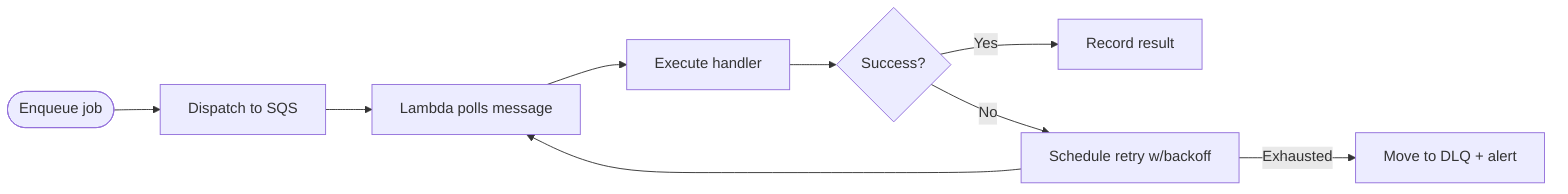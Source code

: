 flowchart LR
    start([Enqueue job])
    dispatch[Dispatch to SQS]
    pull[Lambda polls message]
    execute[Execute handler]
    success{Success?}
    record[Record result]
    retry[Schedule retry w/backoff]
    deadletter[Move to DLQ + alert]
    start --> dispatch --> pull --> execute --> success
    success -->|Yes| record
    success -->|No| retry --> pull
    retry -->|Exhausted| deadletter